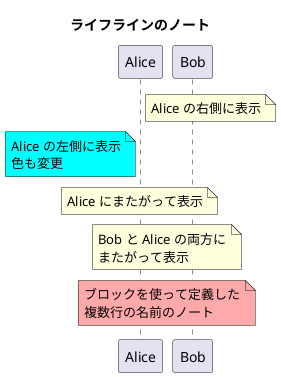 @startuml{plantuml_seq_notes_lifeline.png}
title ライフラインのノート
participant Alice
participant Bob

note right of Alice: Alice の右側に表示

note left of Alice #aqua
    Alice の左側に表示
    色も変更
end note 

note over Alice: Alice にまたがって表示

note over Alice, Bob : Bob と Alice の両方に\nまたがって表示

note over Bob, Alice #FFAAAA
    ブロックを使って定義した
    複数行の名前のノート
end note

@enduml
